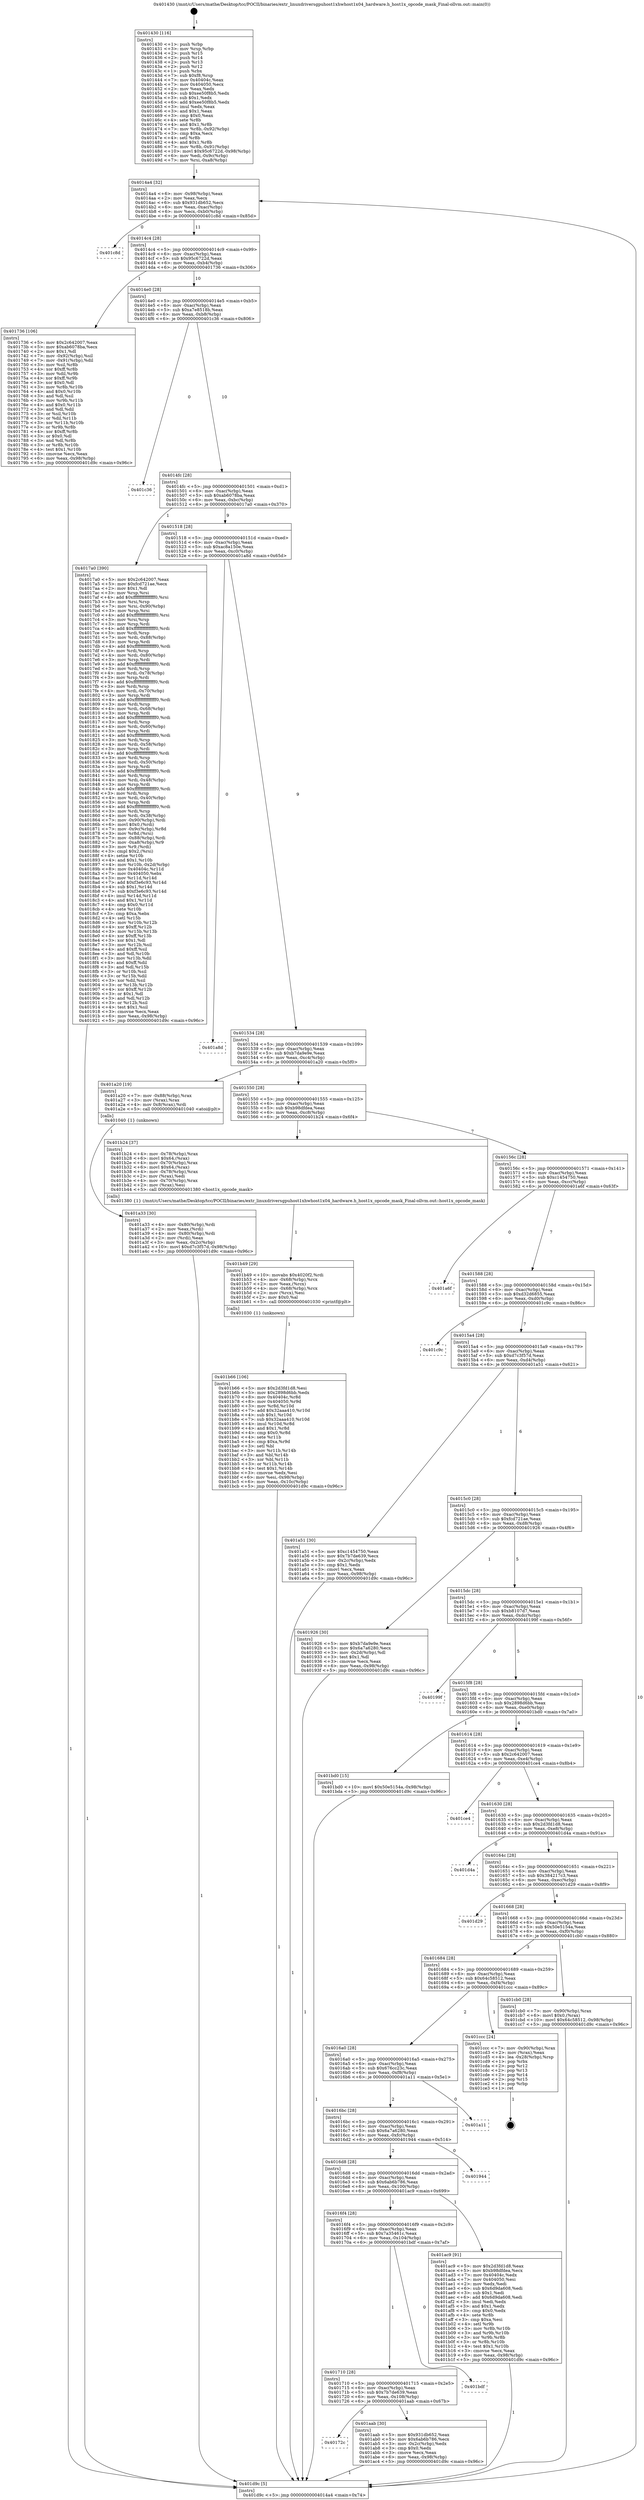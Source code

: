 digraph "0x401430" {
  label = "0x401430 (/mnt/c/Users/mathe/Desktop/tcc/POCII/binaries/extr_linuxdriversgpuhost1xhwhost1x04_hardware.h_host1x_opcode_mask_Final-ollvm.out::main(0))"
  labelloc = "t"
  node[shape=record]

  Entry [label="",width=0.3,height=0.3,shape=circle,fillcolor=black,style=filled]
  "0x4014a4" [label="{
     0x4014a4 [32]\l
     | [instrs]\l
     &nbsp;&nbsp;0x4014a4 \<+6\>: mov -0x98(%rbp),%eax\l
     &nbsp;&nbsp;0x4014aa \<+2\>: mov %eax,%ecx\l
     &nbsp;&nbsp;0x4014ac \<+6\>: sub $0x931db652,%ecx\l
     &nbsp;&nbsp;0x4014b2 \<+6\>: mov %eax,-0xac(%rbp)\l
     &nbsp;&nbsp;0x4014b8 \<+6\>: mov %ecx,-0xb0(%rbp)\l
     &nbsp;&nbsp;0x4014be \<+6\>: je 0000000000401c8d \<main+0x85d\>\l
  }"]
  "0x401c8d" [label="{
     0x401c8d\l
  }", style=dashed]
  "0x4014c4" [label="{
     0x4014c4 [28]\l
     | [instrs]\l
     &nbsp;&nbsp;0x4014c4 \<+5\>: jmp 00000000004014c9 \<main+0x99\>\l
     &nbsp;&nbsp;0x4014c9 \<+6\>: mov -0xac(%rbp),%eax\l
     &nbsp;&nbsp;0x4014cf \<+5\>: sub $0x95c6722d,%eax\l
     &nbsp;&nbsp;0x4014d4 \<+6\>: mov %eax,-0xb4(%rbp)\l
     &nbsp;&nbsp;0x4014da \<+6\>: je 0000000000401736 \<main+0x306\>\l
  }"]
  Exit [label="",width=0.3,height=0.3,shape=circle,fillcolor=black,style=filled,peripheries=2]
  "0x401736" [label="{
     0x401736 [106]\l
     | [instrs]\l
     &nbsp;&nbsp;0x401736 \<+5\>: mov $0x2c642007,%eax\l
     &nbsp;&nbsp;0x40173b \<+5\>: mov $0xab6078ba,%ecx\l
     &nbsp;&nbsp;0x401740 \<+2\>: mov $0x1,%dl\l
     &nbsp;&nbsp;0x401742 \<+7\>: mov -0x92(%rbp),%sil\l
     &nbsp;&nbsp;0x401749 \<+7\>: mov -0x91(%rbp),%dil\l
     &nbsp;&nbsp;0x401750 \<+3\>: mov %sil,%r8b\l
     &nbsp;&nbsp;0x401753 \<+4\>: xor $0xff,%r8b\l
     &nbsp;&nbsp;0x401757 \<+3\>: mov %dil,%r9b\l
     &nbsp;&nbsp;0x40175a \<+4\>: xor $0xff,%r9b\l
     &nbsp;&nbsp;0x40175e \<+3\>: xor $0x0,%dl\l
     &nbsp;&nbsp;0x401761 \<+3\>: mov %r8b,%r10b\l
     &nbsp;&nbsp;0x401764 \<+4\>: and $0x0,%r10b\l
     &nbsp;&nbsp;0x401768 \<+3\>: and %dl,%sil\l
     &nbsp;&nbsp;0x40176b \<+3\>: mov %r9b,%r11b\l
     &nbsp;&nbsp;0x40176e \<+4\>: and $0x0,%r11b\l
     &nbsp;&nbsp;0x401772 \<+3\>: and %dl,%dil\l
     &nbsp;&nbsp;0x401775 \<+3\>: or %sil,%r10b\l
     &nbsp;&nbsp;0x401778 \<+3\>: or %dil,%r11b\l
     &nbsp;&nbsp;0x40177b \<+3\>: xor %r11b,%r10b\l
     &nbsp;&nbsp;0x40177e \<+3\>: or %r9b,%r8b\l
     &nbsp;&nbsp;0x401781 \<+4\>: xor $0xff,%r8b\l
     &nbsp;&nbsp;0x401785 \<+3\>: or $0x0,%dl\l
     &nbsp;&nbsp;0x401788 \<+3\>: and %dl,%r8b\l
     &nbsp;&nbsp;0x40178b \<+3\>: or %r8b,%r10b\l
     &nbsp;&nbsp;0x40178e \<+4\>: test $0x1,%r10b\l
     &nbsp;&nbsp;0x401792 \<+3\>: cmovne %ecx,%eax\l
     &nbsp;&nbsp;0x401795 \<+6\>: mov %eax,-0x98(%rbp)\l
     &nbsp;&nbsp;0x40179b \<+5\>: jmp 0000000000401d9c \<main+0x96c\>\l
  }"]
  "0x4014e0" [label="{
     0x4014e0 [28]\l
     | [instrs]\l
     &nbsp;&nbsp;0x4014e0 \<+5\>: jmp 00000000004014e5 \<main+0xb5\>\l
     &nbsp;&nbsp;0x4014e5 \<+6\>: mov -0xac(%rbp),%eax\l
     &nbsp;&nbsp;0x4014eb \<+5\>: sub $0xa7e8518b,%eax\l
     &nbsp;&nbsp;0x4014f0 \<+6\>: mov %eax,-0xb8(%rbp)\l
     &nbsp;&nbsp;0x4014f6 \<+6\>: je 0000000000401c36 \<main+0x806\>\l
  }"]
  "0x401d9c" [label="{
     0x401d9c [5]\l
     | [instrs]\l
     &nbsp;&nbsp;0x401d9c \<+5\>: jmp 00000000004014a4 \<main+0x74\>\l
  }"]
  "0x401430" [label="{
     0x401430 [116]\l
     | [instrs]\l
     &nbsp;&nbsp;0x401430 \<+1\>: push %rbp\l
     &nbsp;&nbsp;0x401431 \<+3\>: mov %rsp,%rbp\l
     &nbsp;&nbsp;0x401434 \<+2\>: push %r15\l
     &nbsp;&nbsp;0x401436 \<+2\>: push %r14\l
     &nbsp;&nbsp;0x401438 \<+2\>: push %r13\l
     &nbsp;&nbsp;0x40143a \<+2\>: push %r12\l
     &nbsp;&nbsp;0x40143c \<+1\>: push %rbx\l
     &nbsp;&nbsp;0x40143d \<+7\>: sub $0xf8,%rsp\l
     &nbsp;&nbsp;0x401444 \<+7\>: mov 0x40404c,%eax\l
     &nbsp;&nbsp;0x40144b \<+7\>: mov 0x404050,%ecx\l
     &nbsp;&nbsp;0x401452 \<+2\>: mov %eax,%edx\l
     &nbsp;&nbsp;0x401454 \<+6\>: sub $0xee50f8b5,%edx\l
     &nbsp;&nbsp;0x40145a \<+3\>: sub $0x1,%edx\l
     &nbsp;&nbsp;0x40145d \<+6\>: add $0xee50f8b5,%edx\l
     &nbsp;&nbsp;0x401463 \<+3\>: imul %edx,%eax\l
     &nbsp;&nbsp;0x401466 \<+3\>: and $0x1,%eax\l
     &nbsp;&nbsp;0x401469 \<+3\>: cmp $0x0,%eax\l
     &nbsp;&nbsp;0x40146c \<+4\>: sete %r8b\l
     &nbsp;&nbsp;0x401470 \<+4\>: and $0x1,%r8b\l
     &nbsp;&nbsp;0x401474 \<+7\>: mov %r8b,-0x92(%rbp)\l
     &nbsp;&nbsp;0x40147b \<+3\>: cmp $0xa,%ecx\l
     &nbsp;&nbsp;0x40147e \<+4\>: setl %r8b\l
     &nbsp;&nbsp;0x401482 \<+4\>: and $0x1,%r8b\l
     &nbsp;&nbsp;0x401486 \<+7\>: mov %r8b,-0x91(%rbp)\l
     &nbsp;&nbsp;0x40148d \<+10\>: movl $0x95c6722d,-0x98(%rbp)\l
     &nbsp;&nbsp;0x401497 \<+6\>: mov %edi,-0x9c(%rbp)\l
     &nbsp;&nbsp;0x40149d \<+7\>: mov %rsi,-0xa8(%rbp)\l
  }"]
  "0x401b66" [label="{
     0x401b66 [106]\l
     | [instrs]\l
     &nbsp;&nbsp;0x401b66 \<+5\>: mov $0x2d3fd1d8,%esi\l
     &nbsp;&nbsp;0x401b6b \<+5\>: mov $0x2898d6bb,%edx\l
     &nbsp;&nbsp;0x401b70 \<+8\>: mov 0x40404c,%r8d\l
     &nbsp;&nbsp;0x401b78 \<+8\>: mov 0x404050,%r9d\l
     &nbsp;&nbsp;0x401b80 \<+3\>: mov %r8d,%r10d\l
     &nbsp;&nbsp;0x401b83 \<+7\>: add $0x32aaa410,%r10d\l
     &nbsp;&nbsp;0x401b8a \<+4\>: sub $0x1,%r10d\l
     &nbsp;&nbsp;0x401b8e \<+7\>: sub $0x32aaa410,%r10d\l
     &nbsp;&nbsp;0x401b95 \<+4\>: imul %r10d,%r8d\l
     &nbsp;&nbsp;0x401b99 \<+4\>: and $0x1,%r8d\l
     &nbsp;&nbsp;0x401b9d \<+4\>: cmp $0x0,%r8d\l
     &nbsp;&nbsp;0x401ba1 \<+4\>: sete %r11b\l
     &nbsp;&nbsp;0x401ba5 \<+4\>: cmp $0xa,%r9d\l
     &nbsp;&nbsp;0x401ba9 \<+3\>: setl %bl\l
     &nbsp;&nbsp;0x401bac \<+3\>: mov %r11b,%r14b\l
     &nbsp;&nbsp;0x401baf \<+3\>: and %bl,%r14b\l
     &nbsp;&nbsp;0x401bb2 \<+3\>: xor %bl,%r11b\l
     &nbsp;&nbsp;0x401bb5 \<+3\>: or %r11b,%r14b\l
     &nbsp;&nbsp;0x401bb8 \<+4\>: test $0x1,%r14b\l
     &nbsp;&nbsp;0x401bbc \<+3\>: cmovne %edx,%esi\l
     &nbsp;&nbsp;0x401bbf \<+6\>: mov %esi,-0x98(%rbp)\l
     &nbsp;&nbsp;0x401bc5 \<+6\>: mov %eax,-0x10c(%rbp)\l
     &nbsp;&nbsp;0x401bcb \<+5\>: jmp 0000000000401d9c \<main+0x96c\>\l
  }"]
  "0x401c36" [label="{
     0x401c36\l
  }", style=dashed]
  "0x4014fc" [label="{
     0x4014fc [28]\l
     | [instrs]\l
     &nbsp;&nbsp;0x4014fc \<+5\>: jmp 0000000000401501 \<main+0xd1\>\l
     &nbsp;&nbsp;0x401501 \<+6\>: mov -0xac(%rbp),%eax\l
     &nbsp;&nbsp;0x401507 \<+5\>: sub $0xab6078ba,%eax\l
     &nbsp;&nbsp;0x40150c \<+6\>: mov %eax,-0xbc(%rbp)\l
     &nbsp;&nbsp;0x401512 \<+6\>: je 00000000004017a0 \<main+0x370\>\l
  }"]
  "0x401b49" [label="{
     0x401b49 [29]\l
     | [instrs]\l
     &nbsp;&nbsp;0x401b49 \<+10\>: movabs $0x4020f2,%rdi\l
     &nbsp;&nbsp;0x401b53 \<+4\>: mov -0x68(%rbp),%rcx\l
     &nbsp;&nbsp;0x401b57 \<+2\>: mov %eax,(%rcx)\l
     &nbsp;&nbsp;0x401b59 \<+4\>: mov -0x68(%rbp),%rcx\l
     &nbsp;&nbsp;0x401b5d \<+2\>: mov (%rcx),%esi\l
     &nbsp;&nbsp;0x401b5f \<+2\>: mov $0x0,%al\l
     &nbsp;&nbsp;0x401b61 \<+5\>: call 0000000000401030 \<printf@plt\>\l
     | [calls]\l
     &nbsp;&nbsp;0x401030 \{1\} (unknown)\l
  }"]
  "0x4017a0" [label="{
     0x4017a0 [390]\l
     | [instrs]\l
     &nbsp;&nbsp;0x4017a0 \<+5\>: mov $0x2c642007,%eax\l
     &nbsp;&nbsp;0x4017a5 \<+5\>: mov $0xfcd721ae,%ecx\l
     &nbsp;&nbsp;0x4017aa \<+2\>: mov $0x1,%dl\l
     &nbsp;&nbsp;0x4017ac \<+3\>: mov %rsp,%rsi\l
     &nbsp;&nbsp;0x4017af \<+4\>: add $0xfffffffffffffff0,%rsi\l
     &nbsp;&nbsp;0x4017b3 \<+3\>: mov %rsi,%rsp\l
     &nbsp;&nbsp;0x4017b6 \<+7\>: mov %rsi,-0x90(%rbp)\l
     &nbsp;&nbsp;0x4017bd \<+3\>: mov %rsp,%rsi\l
     &nbsp;&nbsp;0x4017c0 \<+4\>: add $0xfffffffffffffff0,%rsi\l
     &nbsp;&nbsp;0x4017c4 \<+3\>: mov %rsi,%rsp\l
     &nbsp;&nbsp;0x4017c7 \<+3\>: mov %rsp,%rdi\l
     &nbsp;&nbsp;0x4017ca \<+4\>: add $0xfffffffffffffff0,%rdi\l
     &nbsp;&nbsp;0x4017ce \<+3\>: mov %rdi,%rsp\l
     &nbsp;&nbsp;0x4017d1 \<+7\>: mov %rdi,-0x88(%rbp)\l
     &nbsp;&nbsp;0x4017d8 \<+3\>: mov %rsp,%rdi\l
     &nbsp;&nbsp;0x4017db \<+4\>: add $0xfffffffffffffff0,%rdi\l
     &nbsp;&nbsp;0x4017df \<+3\>: mov %rdi,%rsp\l
     &nbsp;&nbsp;0x4017e2 \<+4\>: mov %rdi,-0x80(%rbp)\l
     &nbsp;&nbsp;0x4017e6 \<+3\>: mov %rsp,%rdi\l
     &nbsp;&nbsp;0x4017e9 \<+4\>: add $0xfffffffffffffff0,%rdi\l
     &nbsp;&nbsp;0x4017ed \<+3\>: mov %rdi,%rsp\l
     &nbsp;&nbsp;0x4017f0 \<+4\>: mov %rdi,-0x78(%rbp)\l
     &nbsp;&nbsp;0x4017f4 \<+3\>: mov %rsp,%rdi\l
     &nbsp;&nbsp;0x4017f7 \<+4\>: add $0xfffffffffffffff0,%rdi\l
     &nbsp;&nbsp;0x4017fb \<+3\>: mov %rdi,%rsp\l
     &nbsp;&nbsp;0x4017fe \<+4\>: mov %rdi,-0x70(%rbp)\l
     &nbsp;&nbsp;0x401802 \<+3\>: mov %rsp,%rdi\l
     &nbsp;&nbsp;0x401805 \<+4\>: add $0xfffffffffffffff0,%rdi\l
     &nbsp;&nbsp;0x401809 \<+3\>: mov %rdi,%rsp\l
     &nbsp;&nbsp;0x40180c \<+4\>: mov %rdi,-0x68(%rbp)\l
     &nbsp;&nbsp;0x401810 \<+3\>: mov %rsp,%rdi\l
     &nbsp;&nbsp;0x401813 \<+4\>: add $0xfffffffffffffff0,%rdi\l
     &nbsp;&nbsp;0x401817 \<+3\>: mov %rdi,%rsp\l
     &nbsp;&nbsp;0x40181a \<+4\>: mov %rdi,-0x60(%rbp)\l
     &nbsp;&nbsp;0x40181e \<+3\>: mov %rsp,%rdi\l
     &nbsp;&nbsp;0x401821 \<+4\>: add $0xfffffffffffffff0,%rdi\l
     &nbsp;&nbsp;0x401825 \<+3\>: mov %rdi,%rsp\l
     &nbsp;&nbsp;0x401828 \<+4\>: mov %rdi,-0x58(%rbp)\l
     &nbsp;&nbsp;0x40182c \<+3\>: mov %rsp,%rdi\l
     &nbsp;&nbsp;0x40182f \<+4\>: add $0xfffffffffffffff0,%rdi\l
     &nbsp;&nbsp;0x401833 \<+3\>: mov %rdi,%rsp\l
     &nbsp;&nbsp;0x401836 \<+4\>: mov %rdi,-0x50(%rbp)\l
     &nbsp;&nbsp;0x40183a \<+3\>: mov %rsp,%rdi\l
     &nbsp;&nbsp;0x40183d \<+4\>: add $0xfffffffffffffff0,%rdi\l
     &nbsp;&nbsp;0x401841 \<+3\>: mov %rdi,%rsp\l
     &nbsp;&nbsp;0x401844 \<+4\>: mov %rdi,-0x48(%rbp)\l
     &nbsp;&nbsp;0x401848 \<+3\>: mov %rsp,%rdi\l
     &nbsp;&nbsp;0x40184b \<+4\>: add $0xfffffffffffffff0,%rdi\l
     &nbsp;&nbsp;0x40184f \<+3\>: mov %rdi,%rsp\l
     &nbsp;&nbsp;0x401852 \<+4\>: mov %rdi,-0x40(%rbp)\l
     &nbsp;&nbsp;0x401856 \<+3\>: mov %rsp,%rdi\l
     &nbsp;&nbsp;0x401859 \<+4\>: add $0xfffffffffffffff0,%rdi\l
     &nbsp;&nbsp;0x40185d \<+3\>: mov %rdi,%rsp\l
     &nbsp;&nbsp;0x401860 \<+4\>: mov %rdi,-0x38(%rbp)\l
     &nbsp;&nbsp;0x401864 \<+7\>: mov -0x90(%rbp),%rdi\l
     &nbsp;&nbsp;0x40186b \<+6\>: movl $0x0,(%rdi)\l
     &nbsp;&nbsp;0x401871 \<+7\>: mov -0x9c(%rbp),%r8d\l
     &nbsp;&nbsp;0x401878 \<+3\>: mov %r8d,(%rsi)\l
     &nbsp;&nbsp;0x40187b \<+7\>: mov -0x88(%rbp),%rdi\l
     &nbsp;&nbsp;0x401882 \<+7\>: mov -0xa8(%rbp),%r9\l
     &nbsp;&nbsp;0x401889 \<+3\>: mov %r9,(%rdi)\l
     &nbsp;&nbsp;0x40188c \<+3\>: cmpl $0x2,(%rsi)\l
     &nbsp;&nbsp;0x40188f \<+4\>: setne %r10b\l
     &nbsp;&nbsp;0x401893 \<+4\>: and $0x1,%r10b\l
     &nbsp;&nbsp;0x401897 \<+4\>: mov %r10b,-0x2d(%rbp)\l
     &nbsp;&nbsp;0x40189b \<+8\>: mov 0x40404c,%r11d\l
     &nbsp;&nbsp;0x4018a3 \<+7\>: mov 0x404050,%ebx\l
     &nbsp;&nbsp;0x4018aa \<+3\>: mov %r11d,%r14d\l
     &nbsp;&nbsp;0x4018ad \<+7\>: add $0xf3e6c93,%r14d\l
     &nbsp;&nbsp;0x4018b4 \<+4\>: sub $0x1,%r14d\l
     &nbsp;&nbsp;0x4018b8 \<+7\>: sub $0xf3e6c93,%r14d\l
     &nbsp;&nbsp;0x4018bf \<+4\>: imul %r14d,%r11d\l
     &nbsp;&nbsp;0x4018c3 \<+4\>: and $0x1,%r11d\l
     &nbsp;&nbsp;0x4018c7 \<+4\>: cmp $0x0,%r11d\l
     &nbsp;&nbsp;0x4018cb \<+4\>: sete %r10b\l
     &nbsp;&nbsp;0x4018cf \<+3\>: cmp $0xa,%ebx\l
     &nbsp;&nbsp;0x4018d2 \<+4\>: setl %r15b\l
     &nbsp;&nbsp;0x4018d6 \<+3\>: mov %r10b,%r12b\l
     &nbsp;&nbsp;0x4018d9 \<+4\>: xor $0xff,%r12b\l
     &nbsp;&nbsp;0x4018dd \<+3\>: mov %r15b,%r13b\l
     &nbsp;&nbsp;0x4018e0 \<+4\>: xor $0xff,%r13b\l
     &nbsp;&nbsp;0x4018e4 \<+3\>: xor $0x1,%dl\l
     &nbsp;&nbsp;0x4018e7 \<+3\>: mov %r12b,%sil\l
     &nbsp;&nbsp;0x4018ea \<+4\>: and $0xff,%sil\l
     &nbsp;&nbsp;0x4018ee \<+3\>: and %dl,%r10b\l
     &nbsp;&nbsp;0x4018f1 \<+3\>: mov %r13b,%dil\l
     &nbsp;&nbsp;0x4018f4 \<+4\>: and $0xff,%dil\l
     &nbsp;&nbsp;0x4018f8 \<+3\>: and %dl,%r15b\l
     &nbsp;&nbsp;0x4018fb \<+3\>: or %r10b,%sil\l
     &nbsp;&nbsp;0x4018fe \<+3\>: or %r15b,%dil\l
     &nbsp;&nbsp;0x401901 \<+3\>: xor %dil,%sil\l
     &nbsp;&nbsp;0x401904 \<+3\>: or %r13b,%r12b\l
     &nbsp;&nbsp;0x401907 \<+4\>: xor $0xff,%r12b\l
     &nbsp;&nbsp;0x40190b \<+3\>: or $0x1,%dl\l
     &nbsp;&nbsp;0x40190e \<+3\>: and %dl,%r12b\l
     &nbsp;&nbsp;0x401911 \<+3\>: or %r12b,%sil\l
     &nbsp;&nbsp;0x401914 \<+4\>: test $0x1,%sil\l
     &nbsp;&nbsp;0x401918 \<+3\>: cmovne %ecx,%eax\l
     &nbsp;&nbsp;0x40191b \<+6\>: mov %eax,-0x98(%rbp)\l
     &nbsp;&nbsp;0x401921 \<+5\>: jmp 0000000000401d9c \<main+0x96c\>\l
  }"]
  "0x401518" [label="{
     0x401518 [28]\l
     | [instrs]\l
     &nbsp;&nbsp;0x401518 \<+5\>: jmp 000000000040151d \<main+0xed\>\l
     &nbsp;&nbsp;0x40151d \<+6\>: mov -0xac(%rbp),%eax\l
     &nbsp;&nbsp;0x401523 \<+5\>: sub $0xac8a150e,%eax\l
     &nbsp;&nbsp;0x401528 \<+6\>: mov %eax,-0xc0(%rbp)\l
     &nbsp;&nbsp;0x40152e \<+6\>: je 0000000000401a8d \<main+0x65d\>\l
  }"]
  "0x40172c" [label="{
     0x40172c\l
  }", style=dashed]
  "0x401aab" [label="{
     0x401aab [30]\l
     | [instrs]\l
     &nbsp;&nbsp;0x401aab \<+5\>: mov $0x931db652,%eax\l
     &nbsp;&nbsp;0x401ab0 \<+5\>: mov $0x6ab6b786,%ecx\l
     &nbsp;&nbsp;0x401ab5 \<+3\>: mov -0x2c(%rbp),%edx\l
     &nbsp;&nbsp;0x401ab8 \<+3\>: cmp $0x0,%edx\l
     &nbsp;&nbsp;0x401abb \<+3\>: cmove %ecx,%eax\l
     &nbsp;&nbsp;0x401abe \<+6\>: mov %eax,-0x98(%rbp)\l
     &nbsp;&nbsp;0x401ac4 \<+5\>: jmp 0000000000401d9c \<main+0x96c\>\l
  }"]
  "0x401a8d" [label="{
     0x401a8d\l
  }", style=dashed]
  "0x401534" [label="{
     0x401534 [28]\l
     | [instrs]\l
     &nbsp;&nbsp;0x401534 \<+5\>: jmp 0000000000401539 \<main+0x109\>\l
     &nbsp;&nbsp;0x401539 \<+6\>: mov -0xac(%rbp),%eax\l
     &nbsp;&nbsp;0x40153f \<+5\>: sub $0xb7da9e9e,%eax\l
     &nbsp;&nbsp;0x401544 \<+6\>: mov %eax,-0xc4(%rbp)\l
     &nbsp;&nbsp;0x40154a \<+6\>: je 0000000000401a20 \<main+0x5f0\>\l
  }"]
  "0x401710" [label="{
     0x401710 [28]\l
     | [instrs]\l
     &nbsp;&nbsp;0x401710 \<+5\>: jmp 0000000000401715 \<main+0x2e5\>\l
     &nbsp;&nbsp;0x401715 \<+6\>: mov -0xac(%rbp),%eax\l
     &nbsp;&nbsp;0x40171b \<+5\>: sub $0x7b7de639,%eax\l
     &nbsp;&nbsp;0x401720 \<+6\>: mov %eax,-0x108(%rbp)\l
     &nbsp;&nbsp;0x401726 \<+6\>: je 0000000000401aab \<main+0x67b\>\l
  }"]
  "0x401a20" [label="{
     0x401a20 [19]\l
     | [instrs]\l
     &nbsp;&nbsp;0x401a20 \<+7\>: mov -0x88(%rbp),%rax\l
     &nbsp;&nbsp;0x401a27 \<+3\>: mov (%rax),%rax\l
     &nbsp;&nbsp;0x401a2a \<+4\>: mov 0x8(%rax),%rdi\l
     &nbsp;&nbsp;0x401a2e \<+5\>: call 0000000000401040 \<atoi@plt\>\l
     | [calls]\l
     &nbsp;&nbsp;0x401040 \{1\} (unknown)\l
  }"]
  "0x401550" [label="{
     0x401550 [28]\l
     | [instrs]\l
     &nbsp;&nbsp;0x401550 \<+5\>: jmp 0000000000401555 \<main+0x125\>\l
     &nbsp;&nbsp;0x401555 \<+6\>: mov -0xac(%rbp),%eax\l
     &nbsp;&nbsp;0x40155b \<+5\>: sub $0xb98dfdea,%eax\l
     &nbsp;&nbsp;0x401560 \<+6\>: mov %eax,-0xc8(%rbp)\l
     &nbsp;&nbsp;0x401566 \<+6\>: je 0000000000401b24 \<main+0x6f4\>\l
  }"]
  "0x401bdf" [label="{
     0x401bdf\l
  }", style=dashed]
  "0x401b24" [label="{
     0x401b24 [37]\l
     | [instrs]\l
     &nbsp;&nbsp;0x401b24 \<+4\>: mov -0x78(%rbp),%rax\l
     &nbsp;&nbsp;0x401b28 \<+6\>: movl $0x64,(%rax)\l
     &nbsp;&nbsp;0x401b2e \<+4\>: mov -0x70(%rbp),%rax\l
     &nbsp;&nbsp;0x401b32 \<+6\>: movl $0x64,(%rax)\l
     &nbsp;&nbsp;0x401b38 \<+4\>: mov -0x78(%rbp),%rax\l
     &nbsp;&nbsp;0x401b3c \<+2\>: mov (%rax),%edi\l
     &nbsp;&nbsp;0x401b3e \<+4\>: mov -0x70(%rbp),%rax\l
     &nbsp;&nbsp;0x401b42 \<+2\>: mov (%rax),%esi\l
     &nbsp;&nbsp;0x401b44 \<+5\>: call 0000000000401380 \<host1x_opcode_mask\>\l
     | [calls]\l
     &nbsp;&nbsp;0x401380 \{1\} (/mnt/c/Users/mathe/Desktop/tcc/POCII/binaries/extr_linuxdriversgpuhost1xhwhost1x04_hardware.h_host1x_opcode_mask_Final-ollvm.out::host1x_opcode_mask)\l
  }"]
  "0x40156c" [label="{
     0x40156c [28]\l
     | [instrs]\l
     &nbsp;&nbsp;0x40156c \<+5\>: jmp 0000000000401571 \<main+0x141\>\l
     &nbsp;&nbsp;0x401571 \<+6\>: mov -0xac(%rbp),%eax\l
     &nbsp;&nbsp;0x401577 \<+5\>: sub $0xc1454750,%eax\l
     &nbsp;&nbsp;0x40157c \<+6\>: mov %eax,-0xcc(%rbp)\l
     &nbsp;&nbsp;0x401582 \<+6\>: je 0000000000401a6f \<main+0x63f\>\l
  }"]
  "0x4016f4" [label="{
     0x4016f4 [28]\l
     | [instrs]\l
     &nbsp;&nbsp;0x4016f4 \<+5\>: jmp 00000000004016f9 \<main+0x2c9\>\l
     &nbsp;&nbsp;0x4016f9 \<+6\>: mov -0xac(%rbp),%eax\l
     &nbsp;&nbsp;0x4016ff \<+5\>: sub $0x7a35461c,%eax\l
     &nbsp;&nbsp;0x401704 \<+6\>: mov %eax,-0x104(%rbp)\l
     &nbsp;&nbsp;0x40170a \<+6\>: je 0000000000401bdf \<main+0x7af\>\l
  }"]
  "0x401a6f" [label="{
     0x401a6f\l
  }", style=dashed]
  "0x401588" [label="{
     0x401588 [28]\l
     | [instrs]\l
     &nbsp;&nbsp;0x401588 \<+5\>: jmp 000000000040158d \<main+0x15d\>\l
     &nbsp;&nbsp;0x40158d \<+6\>: mov -0xac(%rbp),%eax\l
     &nbsp;&nbsp;0x401593 \<+5\>: sub $0xd32d6855,%eax\l
     &nbsp;&nbsp;0x401598 \<+6\>: mov %eax,-0xd0(%rbp)\l
     &nbsp;&nbsp;0x40159e \<+6\>: je 0000000000401c9c \<main+0x86c\>\l
  }"]
  "0x401ac9" [label="{
     0x401ac9 [91]\l
     | [instrs]\l
     &nbsp;&nbsp;0x401ac9 \<+5\>: mov $0x2d3fd1d8,%eax\l
     &nbsp;&nbsp;0x401ace \<+5\>: mov $0xb98dfdea,%ecx\l
     &nbsp;&nbsp;0x401ad3 \<+7\>: mov 0x40404c,%edx\l
     &nbsp;&nbsp;0x401ada \<+7\>: mov 0x404050,%esi\l
     &nbsp;&nbsp;0x401ae1 \<+2\>: mov %edx,%edi\l
     &nbsp;&nbsp;0x401ae3 \<+6\>: sub $0x6d9da608,%edi\l
     &nbsp;&nbsp;0x401ae9 \<+3\>: sub $0x1,%edi\l
     &nbsp;&nbsp;0x401aec \<+6\>: add $0x6d9da608,%edi\l
     &nbsp;&nbsp;0x401af2 \<+3\>: imul %edi,%edx\l
     &nbsp;&nbsp;0x401af5 \<+3\>: and $0x1,%edx\l
     &nbsp;&nbsp;0x401af8 \<+3\>: cmp $0x0,%edx\l
     &nbsp;&nbsp;0x401afb \<+4\>: sete %r8b\l
     &nbsp;&nbsp;0x401aff \<+3\>: cmp $0xa,%esi\l
     &nbsp;&nbsp;0x401b02 \<+4\>: setl %r9b\l
     &nbsp;&nbsp;0x401b06 \<+3\>: mov %r8b,%r10b\l
     &nbsp;&nbsp;0x401b09 \<+3\>: and %r9b,%r10b\l
     &nbsp;&nbsp;0x401b0c \<+3\>: xor %r9b,%r8b\l
     &nbsp;&nbsp;0x401b0f \<+3\>: or %r8b,%r10b\l
     &nbsp;&nbsp;0x401b12 \<+4\>: test $0x1,%r10b\l
     &nbsp;&nbsp;0x401b16 \<+3\>: cmovne %ecx,%eax\l
     &nbsp;&nbsp;0x401b19 \<+6\>: mov %eax,-0x98(%rbp)\l
     &nbsp;&nbsp;0x401b1f \<+5\>: jmp 0000000000401d9c \<main+0x96c\>\l
  }"]
  "0x401c9c" [label="{
     0x401c9c\l
  }", style=dashed]
  "0x4015a4" [label="{
     0x4015a4 [28]\l
     | [instrs]\l
     &nbsp;&nbsp;0x4015a4 \<+5\>: jmp 00000000004015a9 \<main+0x179\>\l
     &nbsp;&nbsp;0x4015a9 \<+6\>: mov -0xac(%rbp),%eax\l
     &nbsp;&nbsp;0x4015af \<+5\>: sub $0xd7c3f57d,%eax\l
     &nbsp;&nbsp;0x4015b4 \<+6\>: mov %eax,-0xd4(%rbp)\l
     &nbsp;&nbsp;0x4015ba \<+6\>: je 0000000000401a51 \<main+0x621\>\l
  }"]
  "0x4016d8" [label="{
     0x4016d8 [28]\l
     | [instrs]\l
     &nbsp;&nbsp;0x4016d8 \<+5\>: jmp 00000000004016dd \<main+0x2ad\>\l
     &nbsp;&nbsp;0x4016dd \<+6\>: mov -0xac(%rbp),%eax\l
     &nbsp;&nbsp;0x4016e3 \<+5\>: sub $0x6ab6b786,%eax\l
     &nbsp;&nbsp;0x4016e8 \<+6\>: mov %eax,-0x100(%rbp)\l
     &nbsp;&nbsp;0x4016ee \<+6\>: je 0000000000401ac9 \<main+0x699\>\l
  }"]
  "0x401a51" [label="{
     0x401a51 [30]\l
     | [instrs]\l
     &nbsp;&nbsp;0x401a51 \<+5\>: mov $0xc1454750,%eax\l
     &nbsp;&nbsp;0x401a56 \<+5\>: mov $0x7b7de639,%ecx\l
     &nbsp;&nbsp;0x401a5b \<+3\>: mov -0x2c(%rbp),%edx\l
     &nbsp;&nbsp;0x401a5e \<+3\>: cmp $0x1,%edx\l
     &nbsp;&nbsp;0x401a61 \<+3\>: cmovl %ecx,%eax\l
     &nbsp;&nbsp;0x401a64 \<+6\>: mov %eax,-0x98(%rbp)\l
     &nbsp;&nbsp;0x401a6a \<+5\>: jmp 0000000000401d9c \<main+0x96c\>\l
  }"]
  "0x4015c0" [label="{
     0x4015c0 [28]\l
     | [instrs]\l
     &nbsp;&nbsp;0x4015c0 \<+5\>: jmp 00000000004015c5 \<main+0x195\>\l
     &nbsp;&nbsp;0x4015c5 \<+6\>: mov -0xac(%rbp),%eax\l
     &nbsp;&nbsp;0x4015cb \<+5\>: sub $0xfcd721ae,%eax\l
     &nbsp;&nbsp;0x4015d0 \<+6\>: mov %eax,-0xd8(%rbp)\l
     &nbsp;&nbsp;0x4015d6 \<+6\>: je 0000000000401926 \<main+0x4f6\>\l
  }"]
  "0x401944" [label="{
     0x401944\l
  }", style=dashed]
  "0x401926" [label="{
     0x401926 [30]\l
     | [instrs]\l
     &nbsp;&nbsp;0x401926 \<+5\>: mov $0xb7da9e9e,%eax\l
     &nbsp;&nbsp;0x40192b \<+5\>: mov $0x6a7a6280,%ecx\l
     &nbsp;&nbsp;0x401930 \<+3\>: mov -0x2d(%rbp),%dl\l
     &nbsp;&nbsp;0x401933 \<+3\>: test $0x1,%dl\l
     &nbsp;&nbsp;0x401936 \<+3\>: cmovne %ecx,%eax\l
     &nbsp;&nbsp;0x401939 \<+6\>: mov %eax,-0x98(%rbp)\l
     &nbsp;&nbsp;0x40193f \<+5\>: jmp 0000000000401d9c \<main+0x96c\>\l
  }"]
  "0x4015dc" [label="{
     0x4015dc [28]\l
     | [instrs]\l
     &nbsp;&nbsp;0x4015dc \<+5\>: jmp 00000000004015e1 \<main+0x1b1\>\l
     &nbsp;&nbsp;0x4015e1 \<+6\>: mov -0xac(%rbp),%eax\l
     &nbsp;&nbsp;0x4015e7 \<+5\>: sub $0xb8107d7,%eax\l
     &nbsp;&nbsp;0x4015ec \<+6\>: mov %eax,-0xdc(%rbp)\l
     &nbsp;&nbsp;0x4015f2 \<+6\>: je 000000000040199f \<main+0x56f\>\l
  }"]
  "0x401a33" [label="{
     0x401a33 [30]\l
     | [instrs]\l
     &nbsp;&nbsp;0x401a33 \<+4\>: mov -0x80(%rbp),%rdi\l
     &nbsp;&nbsp;0x401a37 \<+2\>: mov %eax,(%rdi)\l
     &nbsp;&nbsp;0x401a39 \<+4\>: mov -0x80(%rbp),%rdi\l
     &nbsp;&nbsp;0x401a3d \<+2\>: mov (%rdi),%eax\l
     &nbsp;&nbsp;0x401a3f \<+3\>: mov %eax,-0x2c(%rbp)\l
     &nbsp;&nbsp;0x401a42 \<+10\>: movl $0xd7c3f57d,-0x98(%rbp)\l
     &nbsp;&nbsp;0x401a4c \<+5\>: jmp 0000000000401d9c \<main+0x96c\>\l
  }"]
  "0x4016bc" [label="{
     0x4016bc [28]\l
     | [instrs]\l
     &nbsp;&nbsp;0x4016bc \<+5\>: jmp 00000000004016c1 \<main+0x291\>\l
     &nbsp;&nbsp;0x4016c1 \<+6\>: mov -0xac(%rbp),%eax\l
     &nbsp;&nbsp;0x4016c7 \<+5\>: sub $0x6a7a6280,%eax\l
     &nbsp;&nbsp;0x4016cc \<+6\>: mov %eax,-0xfc(%rbp)\l
     &nbsp;&nbsp;0x4016d2 \<+6\>: je 0000000000401944 \<main+0x514\>\l
  }"]
  "0x40199f" [label="{
     0x40199f\l
  }", style=dashed]
  "0x4015f8" [label="{
     0x4015f8 [28]\l
     | [instrs]\l
     &nbsp;&nbsp;0x4015f8 \<+5\>: jmp 00000000004015fd \<main+0x1cd\>\l
     &nbsp;&nbsp;0x4015fd \<+6\>: mov -0xac(%rbp),%eax\l
     &nbsp;&nbsp;0x401603 \<+5\>: sub $0x2898d6bb,%eax\l
     &nbsp;&nbsp;0x401608 \<+6\>: mov %eax,-0xe0(%rbp)\l
     &nbsp;&nbsp;0x40160e \<+6\>: je 0000000000401bd0 \<main+0x7a0\>\l
  }"]
  "0x401a11" [label="{
     0x401a11\l
  }", style=dashed]
  "0x401bd0" [label="{
     0x401bd0 [15]\l
     | [instrs]\l
     &nbsp;&nbsp;0x401bd0 \<+10\>: movl $0x50e5154a,-0x98(%rbp)\l
     &nbsp;&nbsp;0x401bda \<+5\>: jmp 0000000000401d9c \<main+0x96c\>\l
  }"]
  "0x401614" [label="{
     0x401614 [28]\l
     | [instrs]\l
     &nbsp;&nbsp;0x401614 \<+5\>: jmp 0000000000401619 \<main+0x1e9\>\l
     &nbsp;&nbsp;0x401619 \<+6\>: mov -0xac(%rbp),%eax\l
     &nbsp;&nbsp;0x40161f \<+5\>: sub $0x2c642007,%eax\l
     &nbsp;&nbsp;0x401624 \<+6\>: mov %eax,-0xe4(%rbp)\l
     &nbsp;&nbsp;0x40162a \<+6\>: je 0000000000401ce4 \<main+0x8b4\>\l
  }"]
  "0x4016a0" [label="{
     0x4016a0 [28]\l
     | [instrs]\l
     &nbsp;&nbsp;0x4016a0 \<+5\>: jmp 00000000004016a5 \<main+0x275\>\l
     &nbsp;&nbsp;0x4016a5 \<+6\>: mov -0xac(%rbp),%eax\l
     &nbsp;&nbsp;0x4016ab \<+5\>: sub $0x676cc23c,%eax\l
     &nbsp;&nbsp;0x4016b0 \<+6\>: mov %eax,-0xf8(%rbp)\l
     &nbsp;&nbsp;0x4016b6 \<+6\>: je 0000000000401a11 \<main+0x5e1\>\l
  }"]
  "0x401ce4" [label="{
     0x401ce4\l
  }", style=dashed]
  "0x401630" [label="{
     0x401630 [28]\l
     | [instrs]\l
     &nbsp;&nbsp;0x401630 \<+5\>: jmp 0000000000401635 \<main+0x205\>\l
     &nbsp;&nbsp;0x401635 \<+6\>: mov -0xac(%rbp),%eax\l
     &nbsp;&nbsp;0x40163b \<+5\>: sub $0x2d3fd1d8,%eax\l
     &nbsp;&nbsp;0x401640 \<+6\>: mov %eax,-0xe8(%rbp)\l
     &nbsp;&nbsp;0x401646 \<+6\>: je 0000000000401d4a \<main+0x91a\>\l
  }"]
  "0x401ccc" [label="{
     0x401ccc [24]\l
     | [instrs]\l
     &nbsp;&nbsp;0x401ccc \<+7\>: mov -0x90(%rbp),%rax\l
     &nbsp;&nbsp;0x401cd3 \<+2\>: mov (%rax),%eax\l
     &nbsp;&nbsp;0x401cd5 \<+4\>: lea -0x28(%rbp),%rsp\l
     &nbsp;&nbsp;0x401cd9 \<+1\>: pop %rbx\l
     &nbsp;&nbsp;0x401cda \<+2\>: pop %r12\l
     &nbsp;&nbsp;0x401cdc \<+2\>: pop %r13\l
     &nbsp;&nbsp;0x401cde \<+2\>: pop %r14\l
     &nbsp;&nbsp;0x401ce0 \<+2\>: pop %r15\l
     &nbsp;&nbsp;0x401ce2 \<+1\>: pop %rbp\l
     &nbsp;&nbsp;0x401ce3 \<+1\>: ret\l
  }"]
  "0x401d4a" [label="{
     0x401d4a\l
  }", style=dashed]
  "0x40164c" [label="{
     0x40164c [28]\l
     | [instrs]\l
     &nbsp;&nbsp;0x40164c \<+5\>: jmp 0000000000401651 \<main+0x221\>\l
     &nbsp;&nbsp;0x401651 \<+6\>: mov -0xac(%rbp),%eax\l
     &nbsp;&nbsp;0x401657 \<+5\>: sub $0x384217c3,%eax\l
     &nbsp;&nbsp;0x40165c \<+6\>: mov %eax,-0xec(%rbp)\l
     &nbsp;&nbsp;0x401662 \<+6\>: je 0000000000401d29 \<main+0x8f9\>\l
  }"]
  "0x401684" [label="{
     0x401684 [28]\l
     | [instrs]\l
     &nbsp;&nbsp;0x401684 \<+5\>: jmp 0000000000401689 \<main+0x259\>\l
     &nbsp;&nbsp;0x401689 \<+6\>: mov -0xac(%rbp),%eax\l
     &nbsp;&nbsp;0x40168f \<+5\>: sub $0x64c58512,%eax\l
     &nbsp;&nbsp;0x401694 \<+6\>: mov %eax,-0xf4(%rbp)\l
     &nbsp;&nbsp;0x40169a \<+6\>: je 0000000000401ccc \<main+0x89c\>\l
  }"]
  "0x401d29" [label="{
     0x401d29\l
  }", style=dashed]
  "0x401668" [label="{
     0x401668 [28]\l
     | [instrs]\l
     &nbsp;&nbsp;0x401668 \<+5\>: jmp 000000000040166d \<main+0x23d\>\l
     &nbsp;&nbsp;0x40166d \<+6\>: mov -0xac(%rbp),%eax\l
     &nbsp;&nbsp;0x401673 \<+5\>: sub $0x50e5154a,%eax\l
     &nbsp;&nbsp;0x401678 \<+6\>: mov %eax,-0xf0(%rbp)\l
     &nbsp;&nbsp;0x40167e \<+6\>: je 0000000000401cb0 \<main+0x880\>\l
  }"]
  "0x401cb0" [label="{
     0x401cb0 [28]\l
     | [instrs]\l
     &nbsp;&nbsp;0x401cb0 \<+7\>: mov -0x90(%rbp),%rax\l
     &nbsp;&nbsp;0x401cb7 \<+6\>: movl $0x0,(%rax)\l
     &nbsp;&nbsp;0x401cbd \<+10\>: movl $0x64c58512,-0x98(%rbp)\l
     &nbsp;&nbsp;0x401cc7 \<+5\>: jmp 0000000000401d9c \<main+0x96c\>\l
  }"]
  Entry -> "0x401430" [label=" 1"]
  "0x4014a4" -> "0x401c8d" [label=" 0"]
  "0x4014a4" -> "0x4014c4" [label=" 11"]
  "0x401ccc" -> Exit [label=" 1"]
  "0x4014c4" -> "0x401736" [label=" 1"]
  "0x4014c4" -> "0x4014e0" [label=" 10"]
  "0x401736" -> "0x401d9c" [label=" 1"]
  "0x401430" -> "0x4014a4" [label=" 1"]
  "0x401d9c" -> "0x4014a4" [label=" 10"]
  "0x401cb0" -> "0x401d9c" [label=" 1"]
  "0x4014e0" -> "0x401c36" [label=" 0"]
  "0x4014e0" -> "0x4014fc" [label=" 10"]
  "0x401bd0" -> "0x401d9c" [label=" 1"]
  "0x4014fc" -> "0x4017a0" [label=" 1"]
  "0x4014fc" -> "0x401518" [label=" 9"]
  "0x401b66" -> "0x401d9c" [label=" 1"]
  "0x4017a0" -> "0x401d9c" [label=" 1"]
  "0x401b49" -> "0x401b66" [label=" 1"]
  "0x401518" -> "0x401a8d" [label=" 0"]
  "0x401518" -> "0x401534" [label=" 9"]
  "0x401b24" -> "0x401b49" [label=" 1"]
  "0x401534" -> "0x401a20" [label=" 1"]
  "0x401534" -> "0x401550" [label=" 8"]
  "0x401aab" -> "0x401d9c" [label=" 1"]
  "0x401550" -> "0x401b24" [label=" 1"]
  "0x401550" -> "0x40156c" [label=" 7"]
  "0x401710" -> "0x40172c" [label=" 0"]
  "0x40156c" -> "0x401a6f" [label=" 0"]
  "0x40156c" -> "0x401588" [label=" 7"]
  "0x401ac9" -> "0x401d9c" [label=" 1"]
  "0x401588" -> "0x401c9c" [label=" 0"]
  "0x401588" -> "0x4015a4" [label=" 7"]
  "0x4016f4" -> "0x401710" [label=" 1"]
  "0x4015a4" -> "0x401a51" [label=" 1"]
  "0x4015a4" -> "0x4015c0" [label=" 6"]
  "0x401710" -> "0x401aab" [label=" 1"]
  "0x4015c0" -> "0x401926" [label=" 1"]
  "0x4015c0" -> "0x4015dc" [label=" 5"]
  "0x401926" -> "0x401d9c" [label=" 1"]
  "0x401a20" -> "0x401a33" [label=" 1"]
  "0x401a33" -> "0x401d9c" [label=" 1"]
  "0x401a51" -> "0x401d9c" [label=" 1"]
  "0x4016d8" -> "0x4016f4" [label=" 1"]
  "0x4015dc" -> "0x40199f" [label=" 0"]
  "0x4015dc" -> "0x4015f8" [label=" 5"]
  "0x4016f4" -> "0x401bdf" [label=" 0"]
  "0x4015f8" -> "0x401bd0" [label=" 1"]
  "0x4015f8" -> "0x401614" [label=" 4"]
  "0x4016bc" -> "0x4016d8" [label=" 2"]
  "0x401614" -> "0x401ce4" [label=" 0"]
  "0x401614" -> "0x401630" [label=" 4"]
  "0x4016d8" -> "0x401ac9" [label=" 1"]
  "0x401630" -> "0x401d4a" [label=" 0"]
  "0x401630" -> "0x40164c" [label=" 4"]
  "0x4016a0" -> "0x4016bc" [label=" 2"]
  "0x40164c" -> "0x401d29" [label=" 0"]
  "0x40164c" -> "0x401668" [label=" 4"]
  "0x4016bc" -> "0x401944" [label=" 0"]
  "0x401668" -> "0x401cb0" [label=" 1"]
  "0x401668" -> "0x401684" [label=" 3"]
  "0x4016a0" -> "0x401a11" [label=" 0"]
  "0x401684" -> "0x401ccc" [label=" 1"]
  "0x401684" -> "0x4016a0" [label=" 2"]
}
